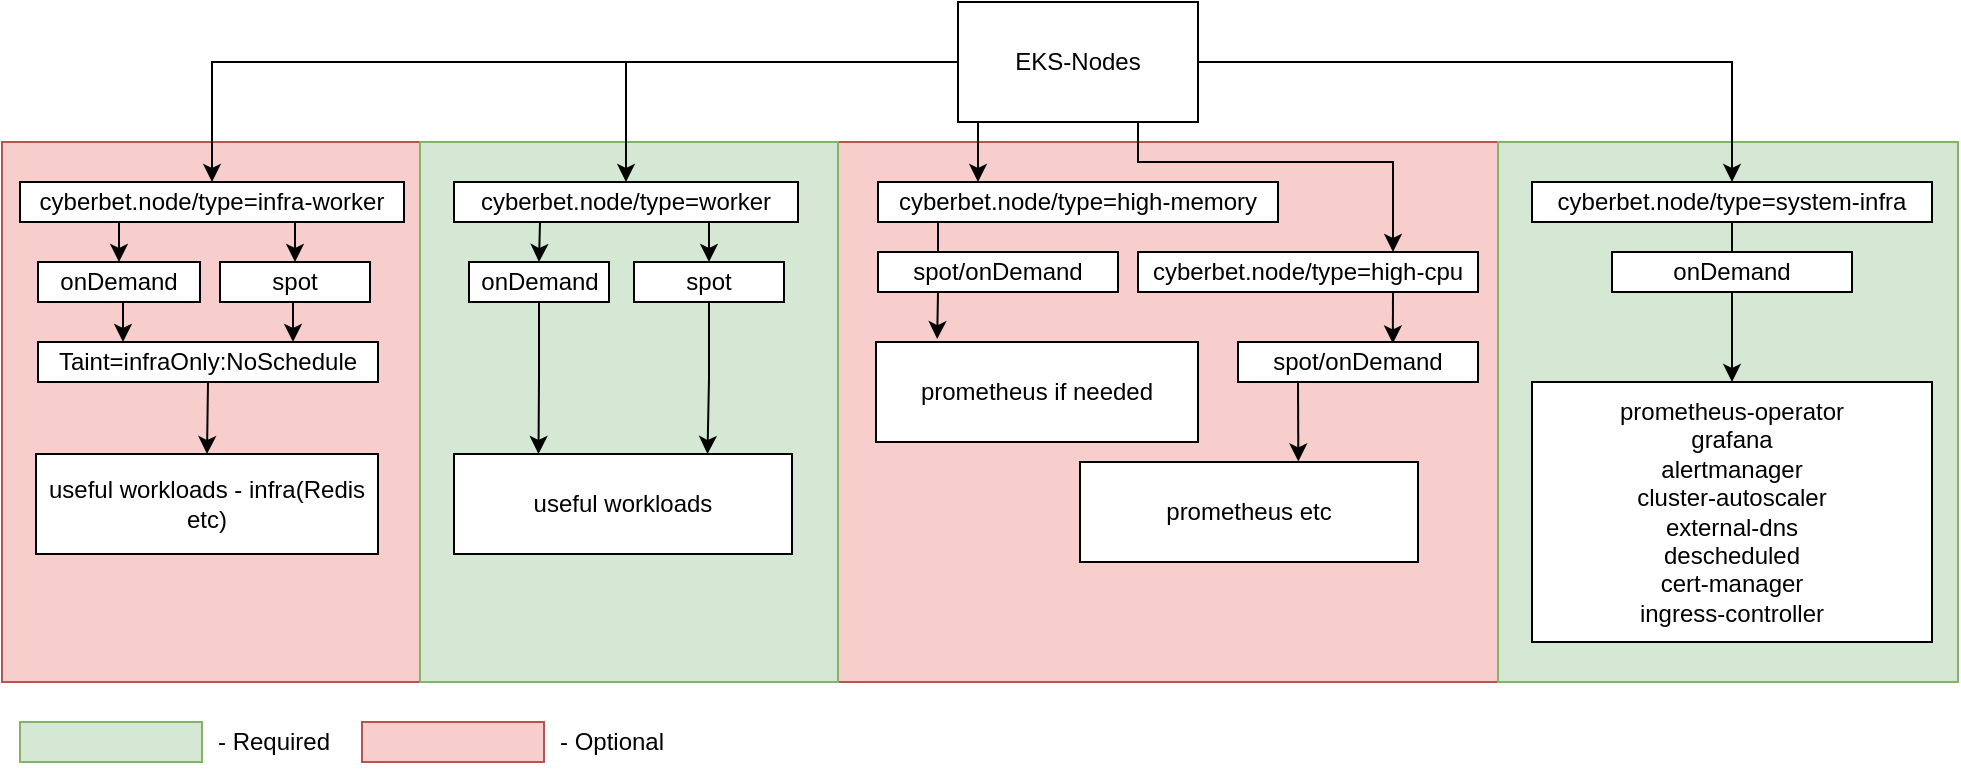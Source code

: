 <mxfile version="15.5.5" type="github">
  <diagram id="dH48dL0XdEI2RsnwLOjA" name="Page-1">
    <mxGraphModel dx="1860" dy="626" grid="1" gridSize="10" guides="1" tooltips="1" connect="1" arrows="1" fold="1" page="1" pageScale="1" pageWidth="827" pageHeight="1169" math="0" shadow="0">
      <root>
        <mxCell id="0" />
        <mxCell id="1" parent="0" />
        <mxCell id="lJGEdUGPBK62CWIRG4N3-12" value="" style="rounded=0;whiteSpace=wrap;html=1;fillColor=#f8cecc;strokeColor=#b85450;" vertex="1" parent="1">
          <mxGeometry x="-169" y="90" width="209" height="270" as="geometry" />
        </mxCell>
        <mxCell id="GEsBxxL1YvwD2C1E7WMf-37" value="" style="rounded=0;whiteSpace=wrap;html=1;fillColor=#f8cecc;strokeColor=#b85450;" parent="1" vertex="1">
          <mxGeometry x="249" y="90" width="330" height="270" as="geometry" />
        </mxCell>
        <mxCell id="GEsBxxL1YvwD2C1E7WMf-34" value="" style="rounded=0;whiteSpace=wrap;html=1;fillColor=#d5e8d4;strokeColor=#82b366;" parent="1" vertex="1">
          <mxGeometry x="40" y="90" width="209" height="270" as="geometry" />
        </mxCell>
        <mxCell id="GEsBxxL1YvwD2C1E7WMf-35" value="" style="rounded=0;whiteSpace=wrap;html=1;fillColor=#d5e8d4;strokeColor=#82b366;" parent="1" vertex="1">
          <mxGeometry x="579" y="90" width="230" height="270" as="geometry" />
        </mxCell>
        <mxCell id="GEsBxxL1YvwD2C1E7WMf-14" style="edgeStyle=orthogonalEdgeStyle;rounded=0;orthogonalLoop=1;jettySize=auto;html=1;exitX=0.25;exitY=1;exitDx=0;exitDy=0;entryX=0.25;entryY=0;entryDx=0;entryDy=0;" parent="1" source="GEsBxxL1YvwD2C1E7WMf-1" target="GEsBxxL1YvwD2C1E7WMf-3" edge="1">
          <mxGeometry relative="1" as="geometry" />
        </mxCell>
        <mxCell id="GEsBxxL1YvwD2C1E7WMf-15" style="edgeStyle=orthogonalEdgeStyle;rounded=0;orthogonalLoop=1;jettySize=auto;html=1;exitX=0.75;exitY=1;exitDx=0;exitDy=0;entryX=0.75;entryY=0;entryDx=0;entryDy=0;" parent="1" source="GEsBxxL1YvwD2C1E7WMf-1" target="GEsBxxL1YvwD2C1E7WMf-10" edge="1">
          <mxGeometry relative="1" as="geometry">
            <Array as="points">
              <mxPoint x="399" y="100" />
              <mxPoint x="527" y="100" />
            </Array>
          </mxGeometry>
        </mxCell>
        <mxCell id="GEsBxxL1YvwD2C1E7WMf-16" style="edgeStyle=orthogonalEdgeStyle;rounded=0;orthogonalLoop=1;jettySize=auto;html=1;exitX=1;exitY=0.5;exitDx=0;exitDy=0;entryX=0.5;entryY=0;entryDx=0;entryDy=0;" parent="1" source="GEsBxxL1YvwD2C1E7WMf-1" target="GEsBxxL1YvwD2C1E7WMf-4" edge="1">
          <mxGeometry relative="1" as="geometry" />
        </mxCell>
        <mxCell id="lJGEdUGPBK62CWIRG4N3-14" style="edgeStyle=orthogonalEdgeStyle;rounded=0;orthogonalLoop=1;jettySize=auto;html=1;exitX=0;exitY=0.5;exitDx=0;exitDy=0;" edge="1" parent="1" source="GEsBxxL1YvwD2C1E7WMf-1" target="GEsBxxL1YvwD2C1E7WMf-2">
          <mxGeometry relative="1" as="geometry" />
        </mxCell>
        <mxCell id="lJGEdUGPBK62CWIRG4N3-33" style="edgeStyle=orthogonalEdgeStyle;rounded=0;orthogonalLoop=1;jettySize=auto;html=1;exitX=0;exitY=0.5;exitDx=0;exitDy=0;entryX=0.5;entryY=0;entryDx=0;entryDy=0;" edge="1" parent="1" source="GEsBxxL1YvwD2C1E7WMf-1" target="lJGEdUGPBK62CWIRG4N3-22">
          <mxGeometry relative="1" as="geometry" />
        </mxCell>
        <mxCell id="GEsBxxL1YvwD2C1E7WMf-1" value="EKS-Nodes" style="rounded=0;whiteSpace=wrap;html=1;" parent="1" vertex="1">
          <mxGeometry x="309" y="20" width="120" height="60" as="geometry" />
        </mxCell>
        <mxCell id="lJGEdUGPBK62CWIRG4N3-26" style="edgeStyle=orthogonalEdgeStyle;rounded=0;orthogonalLoop=1;jettySize=auto;html=1;exitX=0.25;exitY=1;exitDx=0;exitDy=0;entryX=0.5;entryY=0;entryDx=0;entryDy=0;" edge="1" parent="1" source="GEsBxxL1YvwD2C1E7WMf-2" target="GEsBxxL1YvwD2C1E7WMf-9">
          <mxGeometry relative="1" as="geometry" />
        </mxCell>
        <mxCell id="lJGEdUGPBK62CWIRG4N3-37" style="edgeStyle=orthogonalEdgeStyle;rounded=0;orthogonalLoop=1;jettySize=auto;html=1;exitX=0.75;exitY=1;exitDx=0;exitDy=0;entryX=0.5;entryY=0;entryDx=0;entryDy=0;" edge="1" parent="1" source="GEsBxxL1YvwD2C1E7WMf-2" target="lJGEdUGPBK62CWIRG4N3-25">
          <mxGeometry relative="1" as="geometry" />
        </mxCell>
        <mxCell id="GEsBxxL1YvwD2C1E7WMf-2" value="cyberbet.node/type=infra-worker" style="rounded=0;whiteSpace=wrap;html=1;" parent="1" vertex="1">
          <mxGeometry x="-160" y="110" width="192" height="20" as="geometry" />
        </mxCell>
        <mxCell id="GEsBxxL1YvwD2C1E7WMf-3" value="cyberbet.node/type=high-memory" style="rounded=0;whiteSpace=wrap;html=1;" parent="1" vertex="1">
          <mxGeometry x="269" y="110" width="200" height="20" as="geometry" />
        </mxCell>
        <mxCell id="GEsBxxL1YvwD2C1E7WMf-17" style="edgeStyle=orthogonalEdgeStyle;rounded=0;orthogonalLoop=1;jettySize=auto;html=1;exitX=0.5;exitY=1;exitDx=0;exitDy=0;entryX=0.5;entryY=0;entryDx=0;entryDy=0;startArrow=none;" parent="1" source="GEsBxxL1YvwD2C1E7WMf-33" target="GEsBxxL1YvwD2C1E7WMf-6" edge="1">
          <mxGeometry relative="1" as="geometry" />
        </mxCell>
        <mxCell id="GEsBxxL1YvwD2C1E7WMf-4" value="cyberbet.node/type=system-infra" style="rounded=0;whiteSpace=wrap;html=1;" parent="1" vertex="1">
          <mxGeometry x="596" y="110" width="200" height="20" as="geometry" />
        </mxCell>
        <mxCell id="GEsBxxL1YvwD2C1E7WMf-6" value="prometheus-operator&lt;br&gt;grafana&lt;br&gt;alertmanager&lt;br&gt;cluster-autoscaler&lt;br&gt;external-dns&lt;br&gt;descheduled&lt;br&gt;cert-manager&lt;br&gt;ingress-controller" style="rounded=0;whiteSpace=wrap;html=1;" parent="1" vertex="1">
          <mxGeometry x="596" y="210" width="200" height="130" as="geometry" />
        </mxCell>
        <mxCell id="GEsBxxL1YvwD2C1E7WMf-7" value="prometheus if needed&lt;br&gt;" style="rounded=0;whiteSpace=wrap;html=1;" parent="1" vertex="1">
          <mxGeometry x="268" y="190" width="161" height="50" as="geometry" />
        </mxCell>
        <mxCell id="GEsBxxL1YvwD2C1E7WMf-8" value="useful workloads" style="rounded=0;whiteSpace=wrap;html=1;" parent="1" vertex="1">
          <mxGeometry x="57" y="246" width="169" height="50" as="geometry" />
        </mxCell>
        <mxCell id="lJGEdUGPBK62CWIRG4N3-28" style="edgeStyle=orthogonalEdgeStyle;rounded=0;orthogonalLoop=1;jettySize=auto;html=1;exitX=0.5;exitY=1;exitDx=0;exitDy=0;entryX=0.25;entryY=0;entryDx=0;entryDy=0;" edge="1" parent="1" source="GEsBxxL1YvwD2C1E7WMf-9" target="lJGEdUGPBK62CWIRG4N3-7">
          <mxGeometry relative="1" as="geometry" />
        </mxCell>
        <mxCell id="GEsBxxL1YvwD2C1E7WMf-9" value="onDemand" style="rounded=0;whiteSpace=wrap;html=1;" parent="1" vertex="1">
          <mxGeometry x="-151" y="150" width="81" height="20" as="geometry" />
        </mxCell>
        <mxCell id="GEsBxxL1YvwD2C1E7WMf-29" style="edgeStyle=orthogonalEdgeStyle;rounded=0;orthogonalLoop=1;jettySize=auto;html=1;exitX=0.75;exitY=1;exitDx=0;exitDy=0;entryX=0.645;entryY=0.037;entryDx=0;entryDy=0;entryPerimeter=0;" parent="1" source="GEsBxxL1YvwD2C1E7WMf-10" target="GEsBxxL1YvwD2C1E7WMf-28" edge="1">
          <mxGeometry relative="1" as="geometry" />
        </mxCell>
        <mxCell id="GEsBxxL1YvwD2C1E7WMf-10" value="cyberbet.node/type=high-cpu" style="rounded=0;whiteSpace=wrap;html=1;" parent="1" vertex="1">
          <mxGeometry x="399" y="145" width="170" height="20" as="geometry" />
        </mxCell>
        <mxCell id="lJGEdUGPBK62CWIRG4N3-32" style="edgeStyle=orthogonalEdgeStyle;rounded=0;orthogonalLoop=1;jettySize=auto;html=1;exitX=0.5;exitY=1;exitDx=0;exitDy=0;entryX=0.75;entryY=0;entryDx=0;entryDy=0;" edge="1" parent="1" source="GEsBxxL1YvwD2C1E7WMf-19" target="GEsBxxL1YvwD2C1E7WMf-8">
          <mxGeometry relative="1" as="geometry" />
        </mxCell>
        <mxCell id="GEsBxxL1YvwD2C1E7WMf-19" value="spot" style="rounded=0;whiteSpace=wrap;html=1;" parent="1" vertex="1">
          <mxGeometry x="147" y="150" width="75" height="20" as="geometry" />
        </mxCell>
        <mxCell id="lJGEdUGPBK62CWIRG4N3-6" style="edgeStyle=orthogonalEdgeStyle;rounded=0;orthogonalLoop=1;jettySize=auto;html=1;exitX=0.25;exitY=1;exitDx=0;exitDy=0;entryX=0.19;entryY=-0.029;entryDx=0;entryDy=0;entryPerimeter=0;" edge="1" parent="1" source="GEsBxxL1YvwD2C1E7WMf-26" target="GEsBxxL1YvwD2C1E7WMf-7">
          <mxGeometry relative="1" as="geometry" />
        </mxCell>
        <mxCell id="GEsBxxL1YvwD2C1E7WMf-26" value="spot/onDemand" style="rounded=0;whiteSpace=wrap;html=1;" parent="1" vertex="1">
          <mxGeometry x="269" y="145" width="120" height="20" as="geometry" />
        </mxCell>
        <mxCell id="GEsBxxL1YvwD2C1E7WMf-27" value="" style="edgeStyle=orthogonalEdgeStyle;rounded=0;orthogonalLoop=1;jettySize=auto;html=1;exitX=0.25;exitY=1;exitDx=0;exitDy=0;entryX=0.25;entryY=0;entryDx=0;entryDy=0;endArrow=none;" parent="1" source="GEsBxxL1YvwD2C1E7WMf-3" target="GEsBxxL1YvwD2C1E7WMf-26" edge="1">
          <mxGeometry relative="1" as="geometry">
            <mxPoint x="319" y="130" as="sourcePoint" />
            <mxPoint x="319" y="190" as="targetPoint" />
          </mxGeometry>
        </mxCell>
        <mxCell id="GEsBxxL1YvwD2C1E7WMf-31" style="edgeStyle=orthogonalEdgeStyle;rounded=0;orthogonalLoop=1;jettySize=auto;html=1;exitX=0.25;exitY=1;exitDx=0;exitDy=0;entryX=0.646;entryY=-0.005;entryDx=0;entryDy=0;entryPerimeter=0;" parent="1" source="GEsBxxL1YvwD2C1E7WMf-28" target="lJGEdUGPBK62CWIRG4N3-30" edge="1">
          <mxGeometry relative="1" as="geometry">
            <mxPoint x="479.4" y="246.348" as="targetPoint" />
          </mxGeometry>
        </mxCell>
        <mxCell id="GEsBxxL1YvwD2C1E7WMf-28" value="spot/onDemand" style="rounded=0;whiteSpace=wrap;html=1;" parent="1" vertex="1">
          <mxGeometry x="449" y="190" width="120" height="20" as="geometry" />
        </mxCell>
        <mxCell id="lJGEdUGPBK62CWIRG4N3-3" value="useful workloads - infra(Redis etc)" style="rounded=0;whiteSpace=wrap;html=1;" vertex="1" parent="1">
          <mxGeometry x="-152" y="246" width="171" height="50" as="geometry" />
        </mxCell>
        <mxCell id="lJGEdUGPBK62CWIRG4N3-9" style="edgeStyle=orthogonalEdgeStyle;rounded=0;orthogonalLoop=1;jettySize=auto;html=1;exitX=0.5;exitY=1;exitDx=0;exitDy=0;entryX=0.5;entryY=0;entryDx=0;entryDy=0;" edge="1" parent="1" source="lJGEdUGPBK62CWIRG4N3-7" target="lJGEdUGPBK62CWIRG4N3-3">
          <mxGeometry relative="1" as="geometry" />
        </mxCell>
        <mxCell id="lJGEdUGPBK62CWIRG4N3-7" value="Taint=infraOnly:NoSchedule" style="rounded=0;whiteSpace=wrap;html=1;" vertex="1" parent="1">
          <mxGeometry x="-151" y="190" width="170" height="20" as="geometry" />
        </mxCell>
        <mxCell id="lJGEdUGPBK62CWIRG4N3-34" style="edgeStyle=orthogonalEdgeStyle;rounded=0;orthogonalLoop=1;jettySize=auto;html=1;exitX=0.25;exitY=1;exitDx=0;exitDy=0;entryX=0.5;entryY=0;entryDx=0;entryDy=0;" edge="1" parent="1" source="lJGEdUGPBK62CWIRG4N3-22" target="lJGEdUGPBK62CWIRG4N3-23">
          <mxGeometry relative="1" as="geometry" />
        </mxCell>
        <mxCell id="lJGEdUGPBK62CWIRG4N3-35" style="edgeStyle=orthogonalEdgeStyle;rounded=0;orthogonalLoop=1;jettySize=auto;html=1;exitX=0.75;exitY=1;exitDx=0;exitDy=0;entryX=0.5;entryY=0;entryDx=0;entryDy=0;" edge="1" parent="1" source="lJGEdUGPBK62CWIRG4N3-22" target="GEsBxxL1YvwD2C1E7WMf-19">
          <mxGeometry relative="1" as="geometry" />
        </mxCell>
        <mxCell id="lJGEdUGPBK62CWIRG4N3-22" value="cyberbet.node/type=worker" style="rounded=0;whiteSpace=wrap;html=1;" vertex="1" parent="1">
          <mxGeometry x="57" y="110" width="172" height="20" as="geometry" />
        </mxCell>
        <mxCell id="lJGEdUGPBK62CWIRG4N3-31" style="edgeStyle=orthogonalEdgeStyle;rounded=0;orthogonalLoop=1;jettySize=auto;html=1;exitX=0.5;exitY=1;exitDx=0;exitDy=0;entryX=0.25;entryY=0;entryDx=0;entryDy=0;" edge="1" parent="1" source="lJGEdUGPBK62CWIRG4N3-23" target="GEsBxxL1YvwD2C1E7WMf-8">
          <mxGeometry relative="1" as="geometry" />
        </mxCell>
        <mxCell id="lJGEdUGPBK62CWIRG4N3-23" value="onDemand" style="rounded=0;whiteSpace=wrap;html=1;" vertex="1" parent="1">
          <mxGeometry x="64.5" y="150" width="70" height="20" as="geometry" />
        </mxCell>
        <mxCell id="lJGEdUGPBK62CWIRG4N3-29" style="edgeStyle=orthogonalEdgeStyle;rounded=0;orthogonalLoop=1;jettySize=auto;html=1;exitX=0.5;exitY=1;exitDx=0;exitDy=0;entryX=0.75;entryY=0;entryDx=0;entryDy=0;" edge="1" parent="1" source="lJGEdUGPBK62CWIRG4N3-25" target="lJGEdUGPBK62CWIRG4N3-7">
          <mxGeometry relative="1" as="geometry" />
        </mxCell>
        <mxCell id="lJGEdUGPBK62CWIRG4N3-25" value="spot" style="rounded=0;whiteSpace=wrap;html=1;" vertex="1" parent="1">
          <mxGeometry x="-60" y="150" width="75" height="20" as="geometry" />
        </mxCell>
        <mxCell id="lJGEdUGPBK62CWIRG4N3-30" value="prometheus etc" style="rounded=0;whiteSpace=wrap;html=1;" vertex="1" parent="1">
          <mxGeometry x="370" y="250" width="169" height="50" as="geometry" />
        </mxCell>
        <mxCell id="lJGEdUGPBK62CWIRG4N3-36" value="" style="group" vertex="1" connectable="0" parent="1">
          <mxGeometry x="-160" y="375" width="326" height="30" as="geometry" />
        </mxCell>
        <mxCell id="PiQA91FEPXbktC4jWWFu-6" value="" style="group" parent="lJGEdUGPBK62CWIRG4N3-36" vertex="1" connectable="0">
          <mxGeometry width="157" height="30" as="geometry" />
        </mxCell>
        <mxCell id="PiQA91FEPXbktC4jWWFu-1" value="" style="rounded=0;whiteSpace=wrap;html=1;fillColor=#d5e8d4;strokeColor=#82b366;" parent="PiQA91FEPXbktC4jWWFu-6" vertex="1">
          <mxGeometry y="5" width="91" height="20" as="geometry" />
        </mxCell>
        <mxCell id="PiQA91FEPXbktC4jWWFu-4" value="- Required" style="text;html=1;strokeColor=none;fillColor=none;align=center;verticalAlign=middle;whiteSpace=wrap;rounded=0;" parent="PiQA91FEPXbktC4jWWFu-6" vertex="1">
          <mxGeometry x="97" width="60" height="30" as="geometry" />
        </mxCell>
        <mxCell id="PiQA91FEPXbktC4jWWFu-7" value="" style="group" parent="lJGEdUGPBK62CWIRG4N3-36" vertex="1" connectable="0">
          <mxGeometry x="171" width="155" height="30" as="geometry" />
        </mxCell>
        <mxCell id="PiQA91FEPXbktC4jWWFu-2" value="" style="rounded=0;whiteSpace=wrap;html=1;fillColor=#f8cecc;strokeColor=#b85450;" parent="PiQA91FEPXbktC4jWWFu-7" vertex="1">
          <mxGeometry y="5" width="91" height="20" as="geometry" />
        </mxCell>
        <mxCell id="PiQA91FEPXbktC4jWWFu-5" value="- Optional" style="text;html=1;strokeColor=none;fillColor=none;align=center;verticalAlign=middle;whiteSpace=wrap;rounded=0;" parent="PiQA91FEPXbktC4jWWFu-7" vertex="1">
          <mxGeometry x="95" width="60" height="30" as="geometry" />
        </mxCell>
        <mxCell id="GEsBxxL1YvwD2C1E7WMf-33" value="onDemand" style="rounded=0;whiteSpace=wrap;html=1;" parent="1" vertex="1">
          <mxGeometry x="636" y="145" width="120" height="20" as="geometry" />
        </mxCell>
        <mxCell id="lJGEdUGPBK62CWIRG4N3-38" value="" style="edgeStyle=orthogonalEdgeStyle;rounded=0;orthogonalLoop=1;jettySize=auto;html=1;exitX=0.5;exitY=1;exitDx=0;exitDy=0;entryX=0.5;entryY=0;entryDx=0;entryDy=0;endArrow=none;" edge="1" parent="1" source="GEsBxxL1YvwD2C1E7WMf-4" target="GEsBxxL1YvwD2C1E7WMf-33">
          <mxGeometry relative="1" as="geometry">
            <mxPoint x="696" y="130" as="sourcePoint" />
            <mxPoint x="696" y="210" as="targetPoint" />
          </mxGeometry>
        </mxCell>
      </root>
    </mxGraphModel>
  </diagram>
</mxfile>
